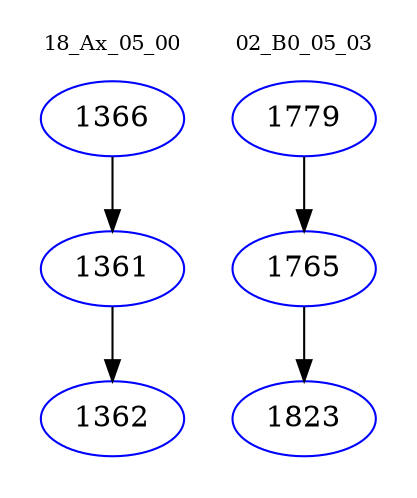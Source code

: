 digraph{
subgraph cluster_0 {
color = white
label = "18_Ax_05_00";
fontsize=10;
T0_1366 [label="1366", color="blue"]
T0_1366 -> T0_1361 [color="black"]
T0_1361 [label="1361", color="blue"]
T0_1361 -> T0_1362 [color="black"]
T0_1362 [label="1362", color="blue"]
}
subgraph cluster_1 {
color = white
label = "02_B0_05_03";
fontsize=10;
T1_1779 [label="1779", color="blue"]
T1_1779 -> T1_1765 [color="black"]
T1_1765 [label="1765", color="blue"]
T1_1765 -> T1_1823 [color="black"]
T1_1823 [label="1823", color="blue"]
}
}

